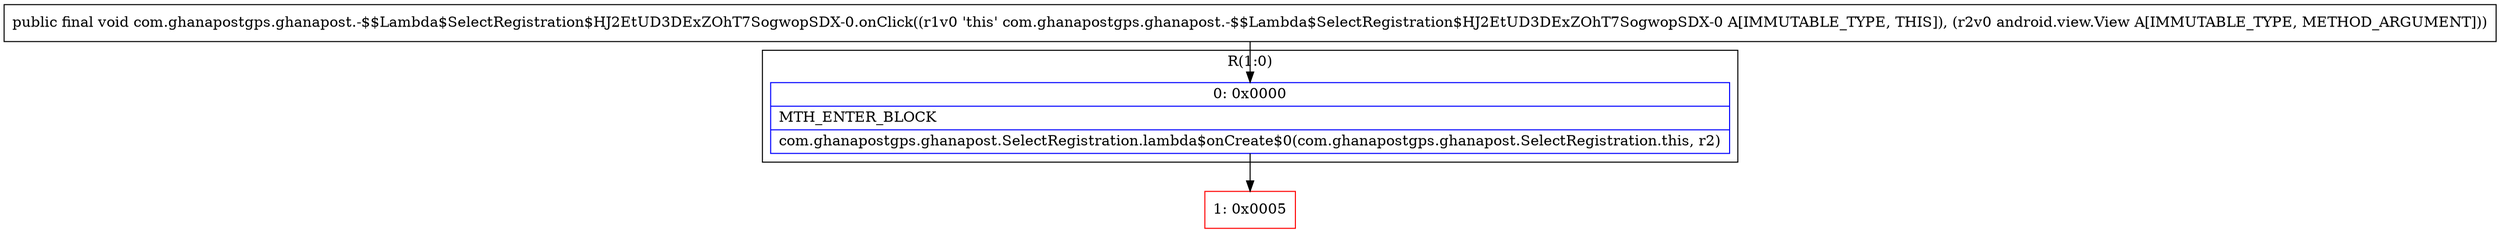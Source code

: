 digraph "CFG forcom.ghanapostgps.ghanapost.\-$$Lambda$SelectRegistration$HJ2EtUD3DExZOhT7SogwopSDX\-0.onClick(Landroid\/view\/View;)V" {
subgraph cluster_Region_1938189296 {
label = "R(1:0)";
node [shape=record,color=blue];
Node_0 [shape=record,label="{0\:\ 0x0000|MTH_ENTER_BLOCK\l|com.ghanapostgps.ghanapost.SelectRegistration.lambda$onCreate$0(com.ghanapostgps.ghanapost.SelectRegistration.this, r2)\l}"];
}
Node_1 [shape=record,color=red,label="{1\:\ 0x0005}"];
MethodNode[shape=record,label="{public final void com.ghanapostgps.ghanapost.\-$$Lambda$SelectRegistration$HJ2EtUD3DExZOhT7SogwopSDX\-0.onClick((r1v0 'this' com.ghanapostgps.ghanapost.\-$$Lambda$SelectRegistration$HJ2EtUD3DExZOhT7SogwopSDX\-0 A[IMMUTABLE_TYPE, THIS]), (r2v0 android.view.View A[IMMUTABLE_TYPE, METHOD_ARGUMENT])) }"];
MethodNode -> Node_0;
Node_0 -> Node_1;
}

